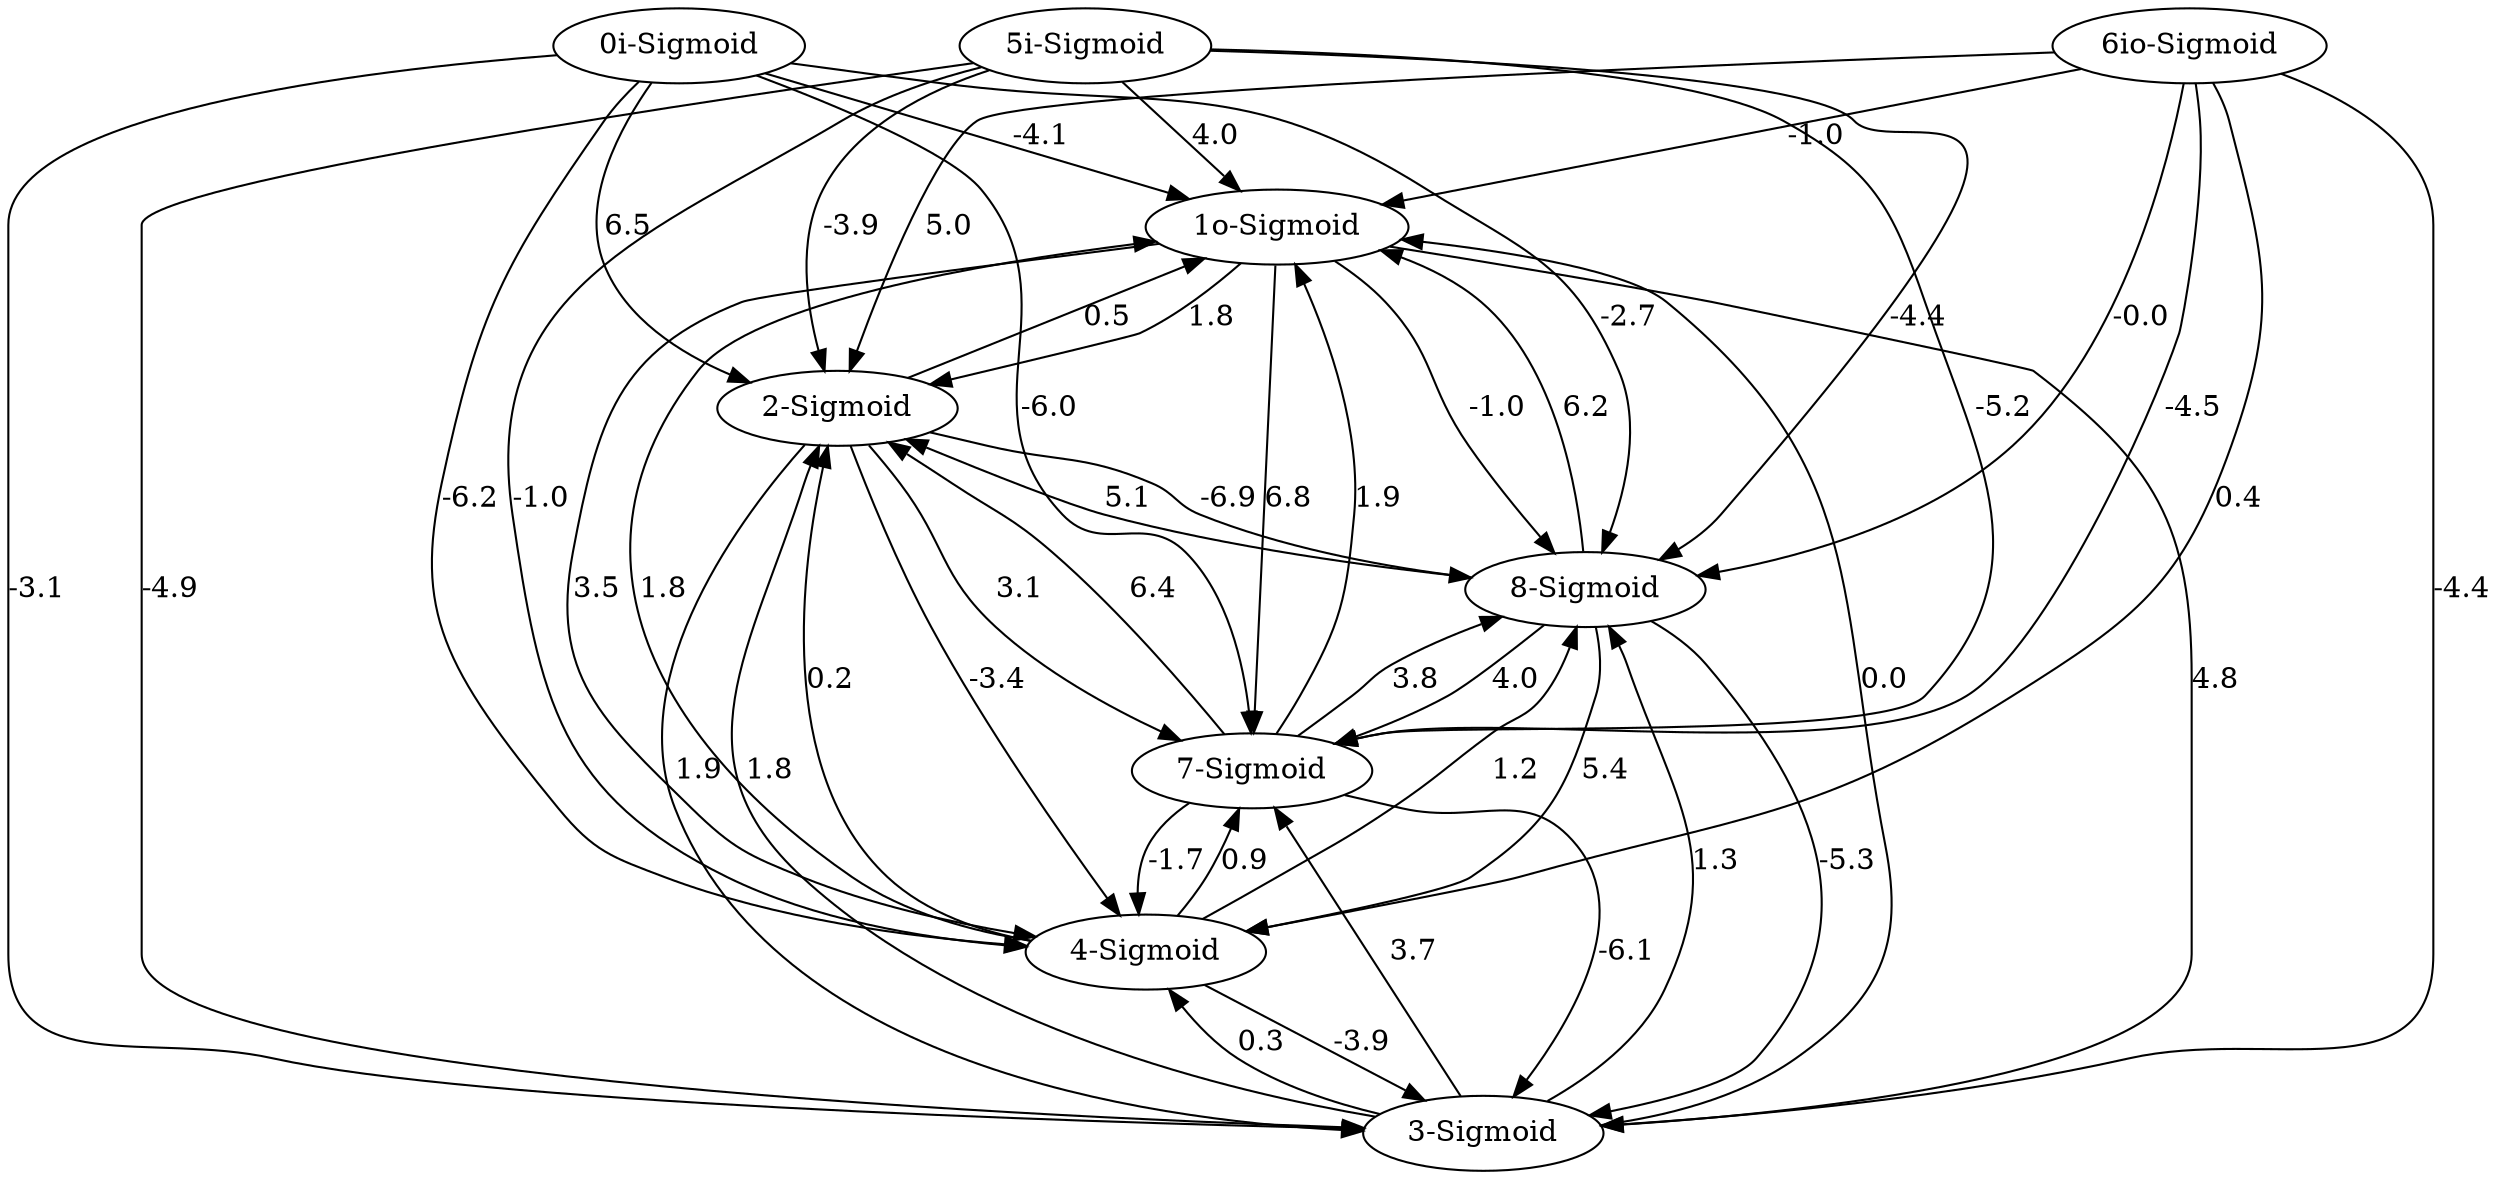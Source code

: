 digraph G {
  n0 [label="0i-Sigmoid"]
  n1 [label="1o-Sigmoid"]
  n2 [label="2-Sigmoid"]
  n3 [label="3-Sigmoid"]
  n4 [label="4-Sigmoid"]
  n5 [label="5i-Sigmoid"]
  n6 [label="6io-Sigmoid"]
  n7 [label="7-Sigmoid"]
  n8 [label="8-Sigmoid"]
  n6 -> n1 [label="-1.0"]
  n7 -> n1 [label="1.9"]
  n8 -> n1 [label="6.2"]
  n0 -> n1 [label="-4.1"]
  n2 -> n1 [label="0.5"]
  n3 -> n1 [label="0.0"]
  n4 -> n1 [label="1.8"]
  n5 -> n1 [label="4.0"]
  n7 -> n2 [label="6.4"]
  n8 -> n2 [label="5.1"]
  n6 -> n2 [label="5.0"]
  n1 -> n2 [label="1.8"]
  n0 -> n2 [label="6.5"]
  n4 -> n2 [label="0.2"]
  n5 -> n2 [label="-3.9"]
  n3 -> n2 [label="1.8"]
  n2 -> n3 [label="1.9"]
  n0 -> n3 [label="-3.1"]
  n1 -> n3 [label="4.8"]
  n5 -> n3 [label="-4.9"]
  n4 -> n3 [label="-3.9"]
  n8 -> n3 [label="-5.3"]
  n6 -> n3 [label="-4.4"]
  n7 -> n3 [label="-6.1"]
  n0 -> n4 [label="-6.2"]
  n1 -> n4 [label="3.5"]
  n2 -> n4 [label="-3.4"]
  n3 -> n4 [label="0.3"]
  n5 -> n4 [label="-1.0"]
  n6 -> n4 [label="0.4"]
  n7 -> n4 [label="-1.7"]
  n8 -> n4 [label="5.4"]
  n3 -> n7 [label="3.7"]
  n4 -> n7 [label="0.9"]
  n5 -> n7 [label="-5.2"]
  n6 -> n7 [label="-4.5"]
  n8 -> n7 [label="4.0"]
  n0 -> n7 [label="-6.0"]
  n1 -> n7 [label="6.8"]
  n2 -> n7 [label="3.1"]
  n4 -> n8 [label="1.2"]
  n5 -> n8 [label="-4.4"]
  n3 -> n8 [label="1.3"]
  n7 -> n8 [label="3.8"]
  n6 -> n8 [label="-0.0"]
  n1 -> n8 [label="-1.0"]
  n2 -> n8 [label="-6.9"]
  n0 -> n8 [label="-2.7"]
}